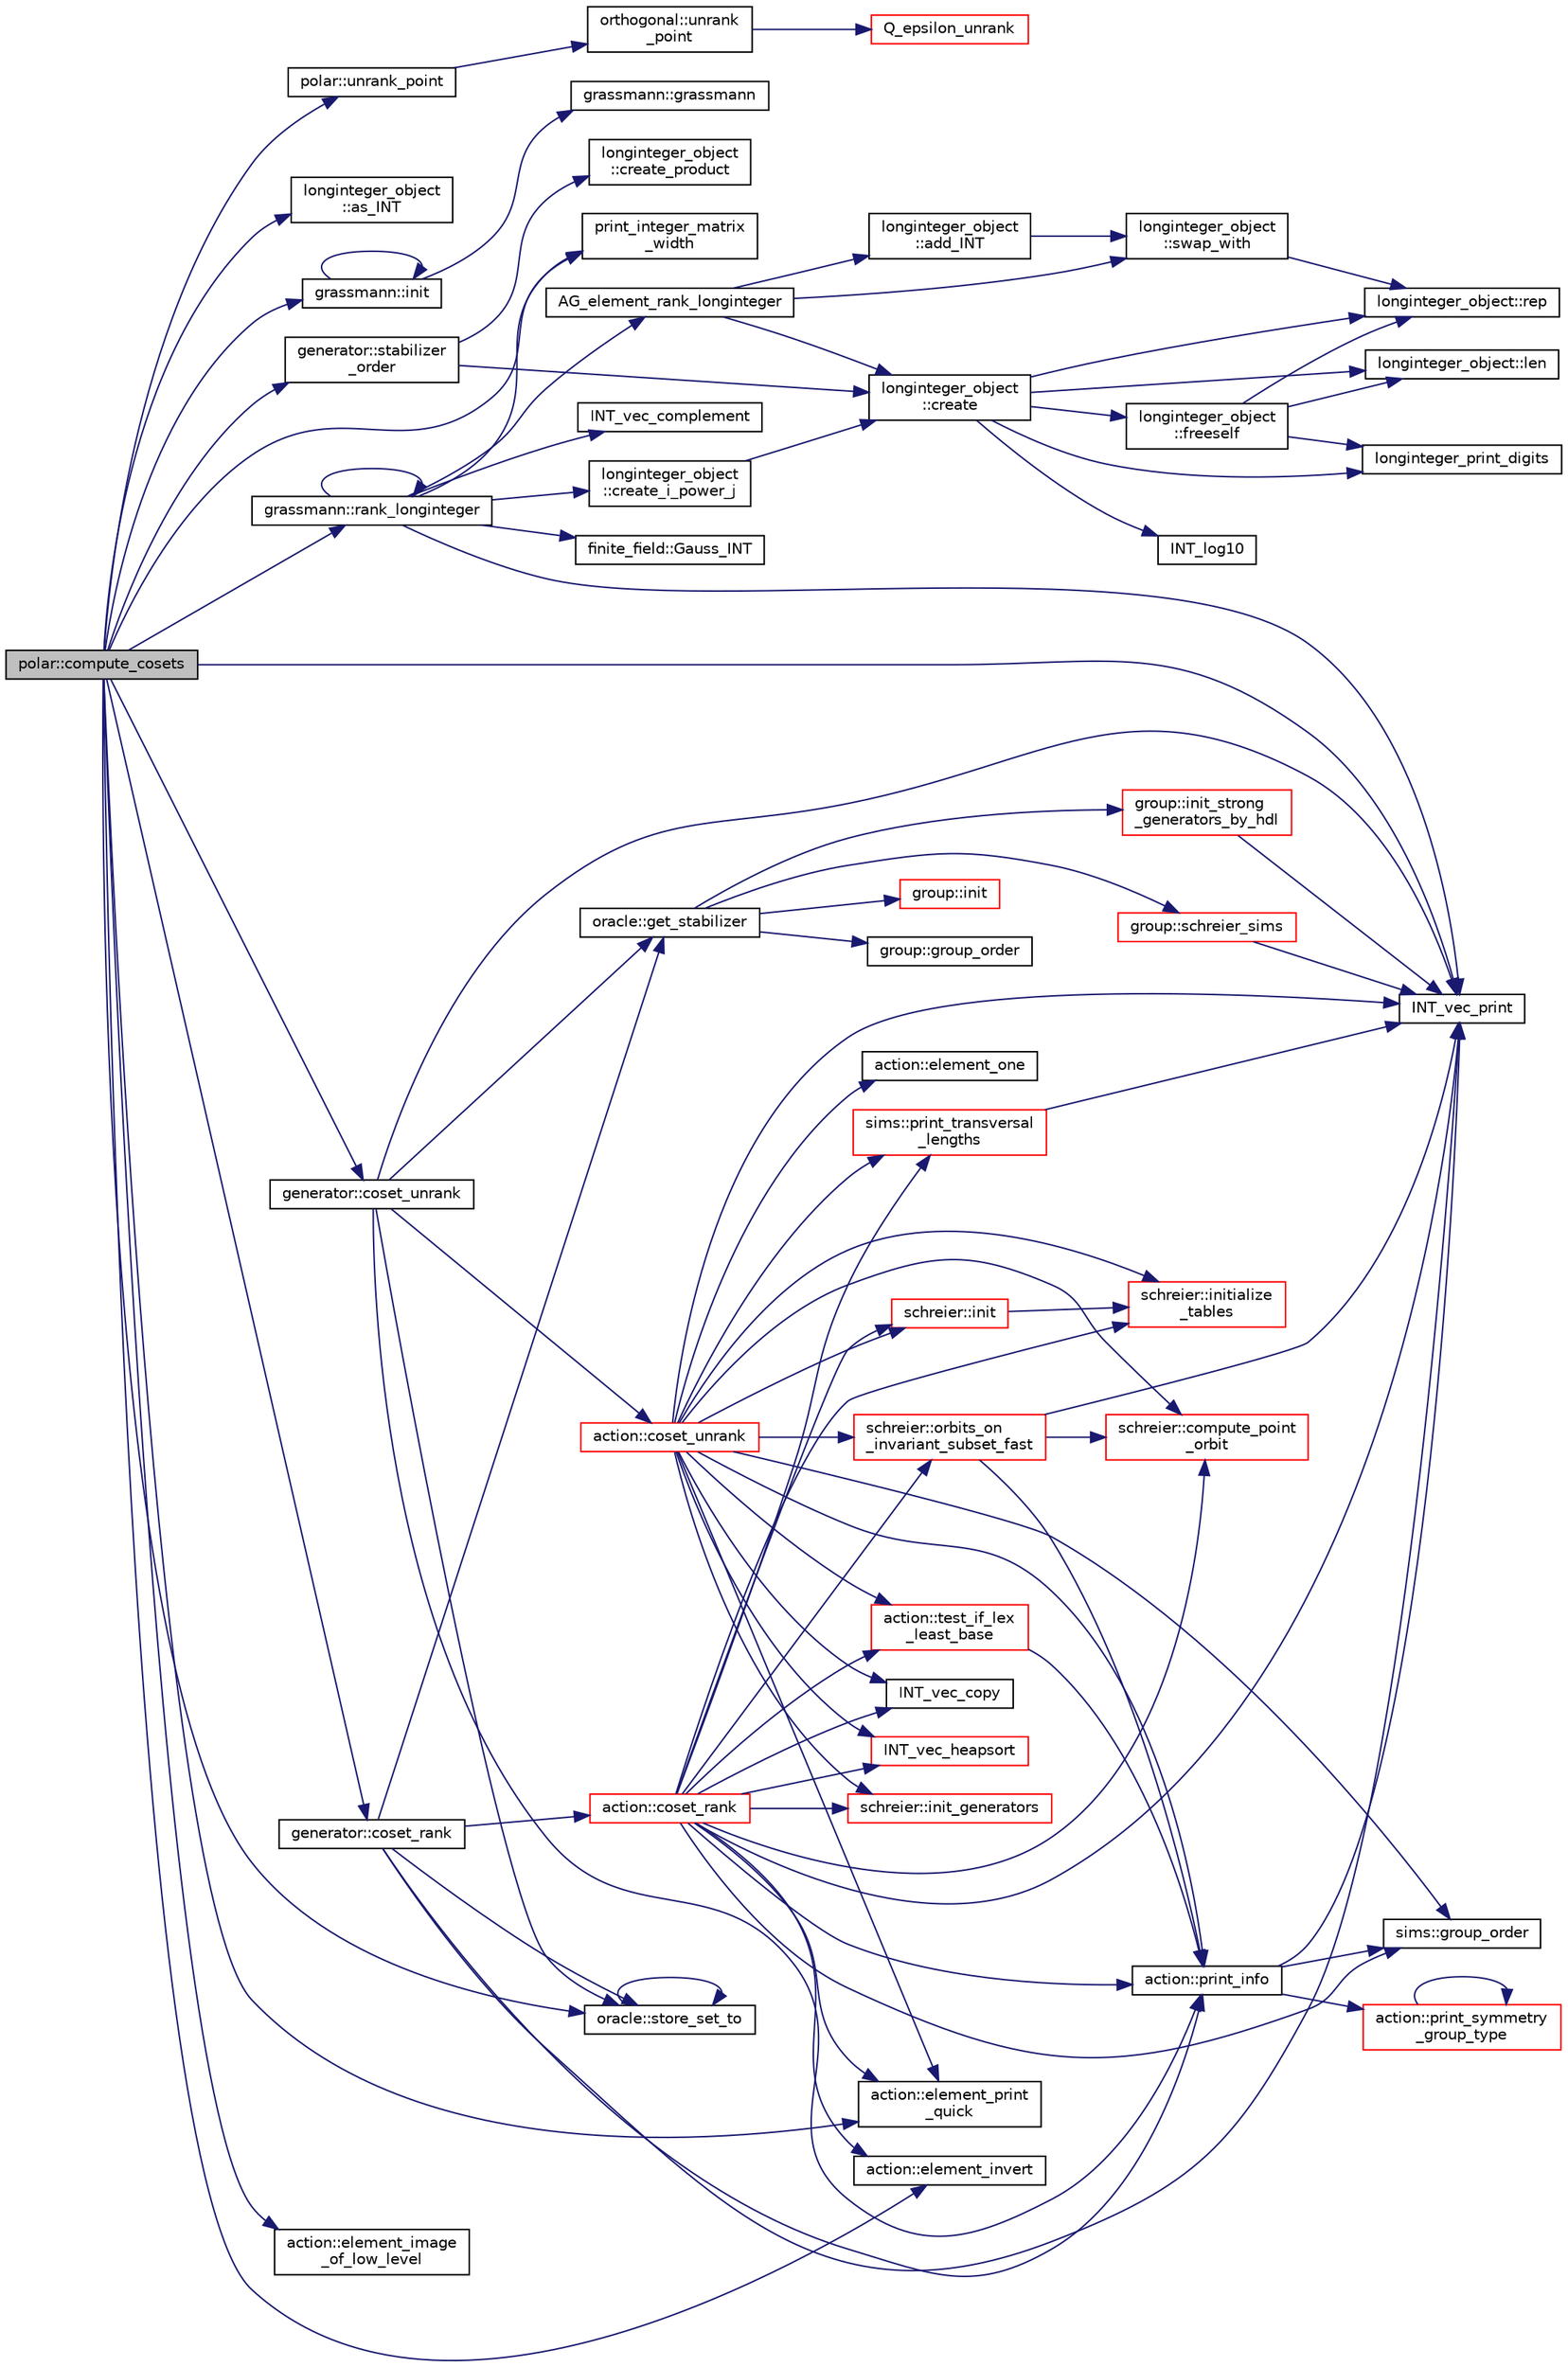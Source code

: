 digraph "polar::compute_cosets"
{
  edge [fontname="Helvetica",fontsize="10",labelfontname="Helvetica",labelfontsize="10"];
  node [fontname="Helvetica",fontsize="10",shape=record];
  rankdir="LR";
  Node4 [label="polar::compute_cosets",height=0.2,width=0.4,color="black", fillcolor="grey75", style="filled", fontcolor="black"];
  Node4 -> Node5 [color="midnightblue",fontsize="10",style="solid",fontname="Helvetica"];
  Node5 [label="generator::stabilizer\l_order",height=0.2,width=0.4,color="black", fillcolor="white", style="filled",URL="$d7/d73/classgenerator.html#abab7963cd9296ce0328c67ebb204c98c"];
  Node5 -> Node6 [color="midnightblue",fontsize="10",style="solid",fontname="Helvetica"];
  Node6 [label="longinteger_object\l::create_product",height=0.2,width=0.4,color="black", fillcolor="white", style="filled",URL="$dd/d7e/classlonginteger__object.html#ab12fbea622c1d89bc753e34b89797da3"];
  Node5 -> Node7 [color="midnightblue",fontsize="10",style="solid",fontname="Helvetica"];
  Node7 [label="longinteger_object\l::create",height=0.2,width=0.4,color="black", fillcolor="white", style="filled",URL="$dd/d7e/classlonginteger__object.html#a95d2eebc60849c3963a49298b1f498c2"];
  Node7 -> Node8 [color="midnightblue",fontsize="10",style="solid",fontname="Helvetica"];
  Node8 [label="longinteger_object\l::freeself",height=0.2,width=0.4,color="black", fillcolor="white", style="filled",URL="$dd/d7e/classlonginteger__object.html#a06450f8c4795d81da6d680830ef958a1"];
  Node8 -> Node9 [color="midnightblue",fontsize="10",style="solid",fontname="Helvetica"];
  Node9 [label="longinteger_print_digits",height=0.2,width=0.4,color="black", fillcolor="white", style="filled",URL="$de/dc5/algebra__and__number__theory_8h.html#ac2bac7b12f5b6440b8dad275cd7a157d"];
  Node8 -> Node10 [color="midnightblue",fontsize="10",style="solid",fontname="Helvetica"];
  Node10 [label="longinteger_object::rep",height=0.2,width=0.4,color="black", fillcolor="white", style="filled",URL="$dd/d7e/classlonginteger__object.html#a3ecaf12738cc721d281c416503f241e2"];
  Node8 -> Node11 [color="midnightblue",fontsize="10",style="solid",fontname="Helvetica"];
  Node11 [label="longinteger_object::len",height=0.2,width=0.4,color="black", fillcolor="white", style="filled",URL="$dd/d7e/classlonginteger__object.html#a0bfeae35be8a6fd44ed7f76413596ab1"];
  Node7 -> Node12 [color="midnightblue",fontsize="10",style="solid",fontname="Helvetica"];
  Node12 [label="INT_log10",height=0.2,width=0.4,color="black", fillcolor="white", style="filled",URL="$de/dc5/algebra__and__number__theory_8h.html#a98bc0a6c562370a355165d2538dac250"];
  Node7 -> Node9 [color="midnightblue",fontsize="10",style="solid",fontname="Helvetica"];
  Node7 -> Node10 [color="midnightblue",fontsize="10",style="solid",fontname="Helvetica"];
  Node7 -> Node11 [color="midnightblue",fontsize="10",style="solid",fontname="Helvetica"];
  Node4 -> Node13 [color="midnightblue",fontsize="10",style="solid",fontname="Helvetica"];
  Node13 [label="longinteger_object\l::as_INT",height=0.2,width=0.4,color="black", fillcolor="white", style="filled",URL="$dd/d7e/classlonginteger__object.html#afb992d4679a6741acc63c8bcba27971e"];
  Node4 -> Node14 [color="midnightblue",fontsize="10",style="solid",fontname="Helvetica"];
  Node14 [label="oracle::store_set_to",height=0.2,width=0.4,color="black", fillcolor="white", style="filled",URL="$d7/da7/classoracle.html#a4489d03d342f31d1e64632ce4d0e700d"];
  Node14 -> Node14 [color="midnightblue",fontsize="10",style="solid",fontname="Helvetica"];
  Node4 -> Node15 [color="midnightblue",fontsize="10",style="solid",fontname="Helvetica"];
  Node15 [label="INT_vec_print",height=0.2,width=0.4,color="black", fillcolor="white", style="filled",URL="$df/dbf/sajeeb_8_c.html#a79a5901af0b47dd0d694109543c027fe"];
  Node4 -> Node16 [color="midnightblue",fontsize="10",style="solid",fontname="Helvetica"];
  Node16 [label="polar::unrank_point",height=0.2,width=0.4,color="black", fillcolor="white", style="filled",URL="$da/d1c/classpolar.html#a6a356ccd3b33226fa934bac414bfebd2"];
  Node16 -> Node17 [color="midnightblue",fontsize="10",style="solid",fontname="Helvetica"];
  Node17 [label="orthogonal::unrank\l_point",height=0.2,width=0.4,color="black", fillcolor="white", style="filled",URL="$d7/daa/classorthogonal.html#ab655117100f7c66c19817b84ac5ac0a0"];
  Node17 -> Node18 [color="midnightblue",fontsize="10",style="solid",fontname="Helvetica"];
  Node18 [label="Q_epsilon_unrank",height=0.2,width=0.4,color="red", fillcolor="white", style="filled",URL="$d4/d67/geometry_8h.html#af162c4d30d4a6528299e37551c353e7b"];
  Node4 -> Node39 [color="midnightblue",fontsize="10",style="solid",fontname="Helvetica"];
  Node39 [label="print_integer_matrix\l_width",height=0.2,width=0.4,color="black", fillcolor="white", style="filled",URL="$d5/db4/io__and__os_8h.html#aa78f3e73fc2179251bd15adbcc31573f"];
  Node4 -> Node40 [color="midnightblue",fontsize="10",style="solid",fontname="Helvetica"];
  Node40 [label="grassmann::init",height=0.2,width=0.4,color="black", fillcolor="white", style="filled",URL="$df/d02/classgrassmann.html#a2e8cf7b9f203254493d7c2607c17d498"];
  Node40 -> Node41 [color="midnightblue",fontsize="10",style="solid",fontname="Helvetica"];
  Node41 [label="grassmann::grassmann",height=0.2,width=0.4,color="black", fillcolor="white", style="filled",URL="$df/d02/classgrassmann.html#a252a85d3b74eb4fbd5771f4152a5f272"];
  Node40 -> Node40 [color="midnightblue",fontsize="10",style="solid",fontname="Helvetica"];
  Node4 -> Node42 [color="midnightblue",fontsize="10",style="solid",fontname="Helvetica"];
  Node42 [label="grassmann::rank_longinteger",height=0.2,width=0.4,color="black", fillcolor="white", style="filled",URL="$df/d02/classgrassmann.html#a906995e619188ae6e2e4e97f1e878a08"];
  Node42 -> Node39 [color="midnightblue",fontsize="10",style="solid",fontname="Helvetica"];
  Node42 -> Node43 [color="midnightblue",fontsize="10",style="solid",fontname="Helvetica"];
  Node43 [label="finite_field::Gauss_INT",height=0.2,width=0.4,color="black", fillcolor="white", style="filled",URL="$df/d5a/classfinite__field.html#adb676d2e80341b53751326e3a58beb11"];
  Node42 -> Node15 [color="midnightblue",fontsize="10",style="solid",fontname="Helvetica"];
  Node42 -> Node44 [color="midnightblue",fontsize="10",style="solid",fontname="Helvetica"];
  Node44 [label="INT_vec_complement",height=0.2,width=0.4,color="black", fillcolor="white", style="filled",URL="$d5/db4/io__and__os_8h.html#a2a0a724647575fcd3090c763985eb81a"];
  Node42 -> Node45 [color="midnightblue",fontsize="10",style="solid",fontname="Helvetica"];
  Node45 [label="longinteger_object\l::create_i_power_j",height=0.2,width=0.4,color="black", fillcolor="white", style="filled",URL="$dd/d7e/classlonginteger__object.html#abd7f646a9077ab9a8c2754c221ae8e2a"];
  Node45 -> Node7 [color="midnightblue",fontsize="10",style="solid",fontname="Helvetica"];
  Node42 -> Node42 [color="midnightblue",fontsize="10",style="solid",fontname="Helvetica"];
  Node42 -> Node46 [color="midnightblue",fontsize="10",style="solid",fontname="Helvetica"];
  Node46 [label="AG_element_rank_longinteger",height=0.2,width=0.4,color="black", fillcolor="white", style="filled",URL="$d4/d67/geometry_8h.html#ac13377076b1f78e7a883eade63d2d6f6"];
  Node46 -> Node7 [color="midnightblue",fontsize="10",style="solid",fontname="Helvetica"];
  Node46 -> Node47 [color="midnightblue",fontsize="10",style="solid",fontname="Helvetica"];
  Node47 [label="longinteger_object\l::add_INT",height=0.2,width=0.4,color="black", fillcolor="white", style="filled",URL="$dd/d7e/classlonginteger__object.html#af059ef23395f9d8e43b5a33a0db2340f"];
  Node47 -> Node48 [color="midnightblue",fontsize="10",style="solid",fontname="Helvetica"];
  Node48 [label="longinteger_object\l::swap_with",height=0.2,width=0.4,color="black", fillcolor="white", style="filled",URL="$dd/d7e/classlonginteger__object.html#ad5b3a13ab9dd9194219627600890aed5"];
  Node48 -> Node10 [color="midnightblue",fontsize="10",style="solid",fontname="Helvetica"];
  Node46 -> Node48 [color="midnightblue",fontsize="10",style="solid",fontname="Helvetica"];
  Node4 -> Node49 [color="midnightblue",fontsize="10",style="solid",fontname="Helvetica"];
  Node49 [label="generator::coset_unrank",height=0.2,width=0.4,color="black", fillcolor="white", style="filled",URL="$d7/d73/classgenerator.html#a489f02ee804f130f666029a46020aaf6"];
  Node49 -> Node50 [color="midnightblue",fontsize="10",style="solid",fontname="Helvetica"];
  Node50 [label="action::print_info",height=0.2,width=0.4,color="black", fillcolor="white", style="filled",URL="$d2/d86/classaction.html#a6f89e493e5c5a32e5c3b8963d438ce86"];
  Node50 -> Node51 [color="midnightblue",fontsize="10",style="solid",fontname="Helvetica"];
  Node51 [label="action::print_symmetry\l_group_type",height=0.2,width=0.4,color="red", fillcolor="white", style="filled",URL="$d2/d86/classaction.html#aed811766c7e64fe2c853df8b0b67aa6e"];
  Node51 -> Node51 [color="midnightblue",fontsize="10",style="solid",fontname="Helvetica"];
  Node50 -> Node15 [color="midnightblue",fontsize="10",style="solid",fontname="Helvetica"];
  Node50 -> Node53 [color="midnightblue",fontsize="10",style="solid",fontname="Helvetica"];
  Node53 [label="sims::group_order",height=0.2,width=0.4,color="black", fillcolor="white", style="filled",URL="$d9/df3/classsims.html#aa442445175656570fa35febbe790efad"];
  Node49 -> Node14 [color="midnightblue",fontsize="10",style="solid",fontname="Helvetica"];
  Node49 -> Node15 [color="midnightblue",fontsize="10",style="solid",fontname="Helvetica"];
  Node49 -> Node54 [color="midnightblue",fontsize="10",style="solid",fontname="Helvetica"];
  Node54 [label="oracle::get_stabilizer",height=0.2,width=0.4,color="black", fillcolor="white", style="filled",URL="$d7/da7/classoracle.html#a66344906577c7688e2e5f3d0c5748d2c"];
  Node54 -> Node55 [color="midnightblue",fontsize="10",style="solid",fontname="Helvetica"];
  Node55 [label="group::init",height=0.2,width=0.4,color="red", fillcolor="white", style="filled",URL="$d1/db7/classgroup.html#a9f5de0500658e265332c7f62c0d3962d"];
  Node54 -> Node57 [color="midnightblue",fontsize="10",style="solid",fontname="Helvetica"];
  Node57 [label="group::init_strong\l_generators_by_hdl",height=0.2,width=0.4,color="red", fillcolor="white", style="filled",URL="$d1/db7/classgroup.html#a65100d600cfb0955dae3582a2d6a2532"];
  Node57 -> Node15 [color="midnightblue",fontsize="10",style="solid",fontname="Helvetica"];
  Node54 -> Node64 [color="midnightblue",fontsize="10",style="solid",fontname="Helvetica"];
  Node64 [label="group::schreier_sims",height=0.2,width=0.4,color="red", fillcolor="white", style="filled",URL="$d1/db7/classgroup.html#a224ed784f302897ca0c0e578446afa08"];
  Node64 -> Node15 [color="midnightblue",fontsize="10",style="solid",fontname="Helvetica"];
  Node54 -> Node80 [color="midnightblue",fontsize="10",style="solid",fontname="Helvetica"];
  Node80 [label="group::group_order",height=0.2,width=0.4,color="black", fillcolor="white", style="filled",URL="$d1/db7/classgroup.html#a2d70bcf6a1495e7fb8e16ba7dfadb725"];
  Node49 -> Node81 [color="midnightblue",fontsize="10",style="solid",fontname="Helvetica"];
  Node81 [label="action::coset_unrank",height=0.2,width=0.4,color="red", fillcolor="white", style="filled",URL="$d2/d86/classaction.html#aeabf488f671d4e77a8a892eb58d82b34"];
  Node81 -> Node50 [color="midnightblue",fontsize="10",style="solid",fontname="Helvetica"];
  Node81 -> Node53 [color="midnightblue",fontsize="10",style="solid",fontname="Helvetica"];
  Node81 -> Node82 [color="midnightblue",fontsize="10",style="solid",fontname="Helvetica"];
  Node82 [label="action::test_if_lex\l_least_base",height=0.2,width=0.4,color="red", fillcolor="white", style="filled",URL="$d2/d86/classaction.html#afb63a2be19013fcf35337553d7c08eda"];
  Node82 -> Node50 [color="midnightblue",fontsize="10",style="solid",fontname="Helvetica"];
  Node81 -> Node524 [color="midnightblue",fontsize="10",style="solid",fontname="Helvetica"];
  Node524 [label="sims::print_transversal\l_lengths",height=0.2,width=0.4,color="red", fillcolor="white", style="filled",URL="$d9/df3/classsims.html#a122d9276cad4b4fbb8ea6f7831d43020"];
  Node524 -> Node15 [color="midnightblue",fontsize="10",style="solid",fontname="Helvetica"];
  Node81 -> Node526 [color="midnightblue",fontsize="10",style="solid",fontname="Helvetica"];
  Node526 [label="schreier::init",height=0.2,width=0.4,color="red", fillcolor="white", style="filled",URL="$d3/dd6/classschreier.html#a7443bebde2aa08acae16c0ff29c9abcf"];
  Node526 -> Node527 [color="midnightblue",fontsize="10",style="solid",fontname="Helvetica"];
  Node527 [label="schreier::initialize\l_tables",height=0.2,width=0.4,color="red", fillcolor="white", style="filled",URL="$d3/dd6/classschreier.html#acccc16670f88b14ddc69856cd5c0b36d"];
  Node81 -> Node527 [color="midnightblue",fontsize="10",style="solid",fontname="Helvetica"];
  Node81 -> Node529 [color="midnightblue",fontsize="10",style="solid",fontname="Helvetica"];
  Node529 [label="schreier::init_generators",height=0.2,width=0.4,color="red", fillcolor="white", style="filled",URL="$d3/dd6/classschreier.html#a04fd581636085a7414e1b5d1004e44e0"];
  Node81 -> Node72 [color="midnightblue",fontsize="10",style="solid",fontname="Helvetica"];
  Node72 [label="action::element_print\l_quick",height=0.2,width=0.4,color="black", fillcolor="white", style="filled",URL="$d2/d86/classaction.html#a4844680cf6750396f76494a28655265b"];
  Node81 -> Node93 [color="midnightblue",fontsize="10",style="solid",fontname="Helvetica"];
  Node93 [label="action::element_one",height=0.2,width=0.4,color="black", fillcolor="white", style="filled",URL="$d2/d86/classaction.html#a780a105daf04d6d1fe7e2f63b3c88e3b"];
  Node81 -> Node123 [color="midnightblue",fontsize="10",style="solid",fontname="Helvetica"];
  Node123 [label="INT_vec_copy",height=0.2,width=0.4,color="black", fillcolor="white", style="filled",URL="$df/dbf/sajeeb_8_c.html#ac2d875e27e009af6ec04d17254d11075"];
  Node81 -> Node411 [color="midnightblue",fontsize="10",style="solid",fontname="Helvetica"];
  Node411 [label="INT_vec_heapsort",height=0.2,width=0.4,color="red", fillcolor="white", style="filled",URL="$d5/de2/foundations_2data__structures_2data__structures_8h.html#a3590ad9987f801fbfc94634300182f39"];
  Node81 -> Node15 [color="midnightblue",fontsize="10",style="solid",fontname="Helvetica"];
  Node81 -> Node530 [color="midnightblue",fontsize="10",style="solid",fontname="Helvetica"];
  Node530 [label="schreier::compute_point\l_orbit",height=0.2,width=0.4,color="red", fillcolor="white", style="filled",URL="$d3/dd6/classschreier.html#a429138e463c8c25dddd8557340ed9edd"];
  Node81 -> Node535 [color="midnightblue",fontsize="10",style="solid",fontname="Helvetica"];
  Node535 [label="schreier::orbits_on\l_invariant_subset_fast",height=0.2,width=0.4,color="red", fillcolor="white", style="filled",URL="$d3/dd6/classschreier.html#ada89df0b995b15f149a9aa3b2f571861"];
  Node535 -> Node50 [color="midnightblue",fontsize="10",style="solid",fontname="Helvetica"];
  Node535 -> Node530 [color="midnightblue",fontsize="10",style="solid",fontname="Helvetica"];
  Node535 -> Node15 [color="midnightblue",fontsize="10",style="solid",fontname="Helvetica"];
  Node4 -> Node72 [color="midnightblue",fontsize="10",style="solid",fontname="Helvetica"];
  Node4 -> Node104 [color="midnightblue",fontsize="10",style="solid",fontname="Helvetica"];
  Node104 [label="action::element_invert",height=0.2,width=0.4,color="black", fillcolor="white", style="filled",URL="$d2/d86/classaction.html#aa4bd01e338497714586636751fcef436"];
  Node4 -> Node144 [color="midnightblue",fontsize="10",style="solid",fontname="Helvetica"];
  Node144 [label="action::element_image\l_of_low_level",height=0.2,width=0.4,color="black", fillcolor="white", style="filled",URL="$d2/d86/classaction.html#a45f6affc163c5034d1211f3cfa6db3a0"];
  Node4 -> Node561 [color="midnightblue",fontsize="10",style="solid",fontname="Helvetica"];
  Node561 [label="generator::coset_rank",height=0.2,width=0.4,color="black", fillcolor="white", style="filled",URL="$d7/d73/classgenerator.html#aee00240c0ae71885dd9d23b5423c56d9"];
  Node561 -> Node50 [color="midnightblue",fontsize="10",style="solid",fontname="Helvetica"];
  Node561 -> Node14 [color="midnightblue",fontsize="10",style="solid",fontname="Helvetica"];
  Node561 -> Node15 [color="midnightblue",fontsize="10",style="solid",fontname="Helvetica"];
  Node561 -> Node54 [color="midnightblue",fontsize="10",style="solid",fontname="Helvetica"];
  Node561 -> Node562 [color="midnightblue",fontsize="10",style="solid",fontname="Helvetica"];
  Node562 [label="action::coset_rank",height=0.2,width=0.4,color="red", fillcolor="white", style="filled",URL="$d2/d86/classaction.html#a5757c5b9562366be88526cc943c015e0"];
  Node562 -> Node72 [color="midnightblue",fontsize="10",style="solid",fontname="Helvetica"];
  Node562 -> Node50 [color="midnightblue",fontsize="10",style="solid",fontname="Helvetica"];
  Node562 -> Node53 [color="midnightblue",fontsize="10",style="solid",fontname="Helvetica"];
  Node562 -> Node82 [color="midnightblue",fontsize="10",style="solid",fontname="Helvetica"];
  Node562 -> Node524 [color="midnightblue",fontsize="10",style="solid",fontname="Helvetica"];
  Node562 -> Node526 [color="midnightblue",fontsize="10",style="solid",fontname="Helvetica"];
  Node562 -> Node527 [color="midnightblue",fontsize="10",style="solid",fontname="Helvetica"];
  Node562 -> Node529 [color="midnightblue",fontsize="10",style="solid",fontname="Helvetica"];
  Node562 -> Node123 [color="midnightblue",fontsize="10",style="solid",fontname="Helvetica"];
  Node562 -> Node411 [color="midnightblue",fontsize="10",style="solid",fontname="Helvetica"];
  Node562 -> Node15 [color="midnightblue",fontsize="10",style="solid",fontname="Helvetica"];
  Node562 -> Node530 [color="midnightblue",fontsize="10",style="solid",fontname="Helvetica"];
  Node562 -> Node535 [color="midnightblue",fontsize="10",style="solid",fontname="Helvetica"];
  Node562 -> Node104 [color="midnightblue",fontsize="10",style="solid",fontname="Helvetica"];
}
